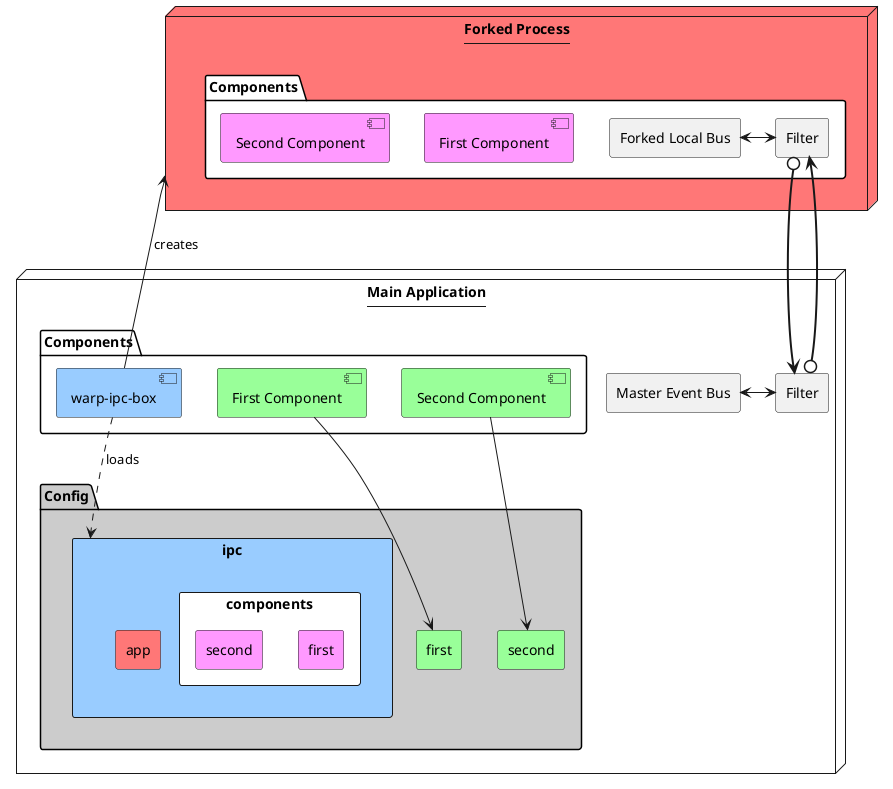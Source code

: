 @startuml


node "Main Application\n----" as Main {
  package Config #cccccc {
      rectangle first #99ff99
      rectangle second #99ff99
      rectangle ipc #99ccff {
        rectangle "app" as ipcapp #ff7777
        rectangle "components" as ipccomponents #fff {
          rectangle "first" as ipcfirst #ff99ff
          rectangle "second" as ipcsecond #ff99ff
        }
      }
  }
  package Components #fff {
    [First Component] #99ff99
    [Second Component] #99ff99
    [warp-ipc-box] #99ccff
    [First Component] --> first
    [Second Component] --> second
    [warp-ipc-box] .> ipc: loads
  }
  rectangle "Master Event Bus" as localEvents
  rectangle "Filter" as localFilter
}

node "Forked Process\n----" as Fork #ff7777 {
  package "Components" as ComponentsCopy #fff {
    ["First Component"] #ff99ff
    ["Second Component"] #ff99ff
  rectangle "Forked Local Bus" as forkEvents
  rectangle "Filter" as forkFilter
}
Fork <- [warp-ipc-box]: creates
forkEvents <-> forkFilter
forkFilter 0=> localFilter
localEvents <-> localFilter
forkFilter <==0 localFilter

@enduml
